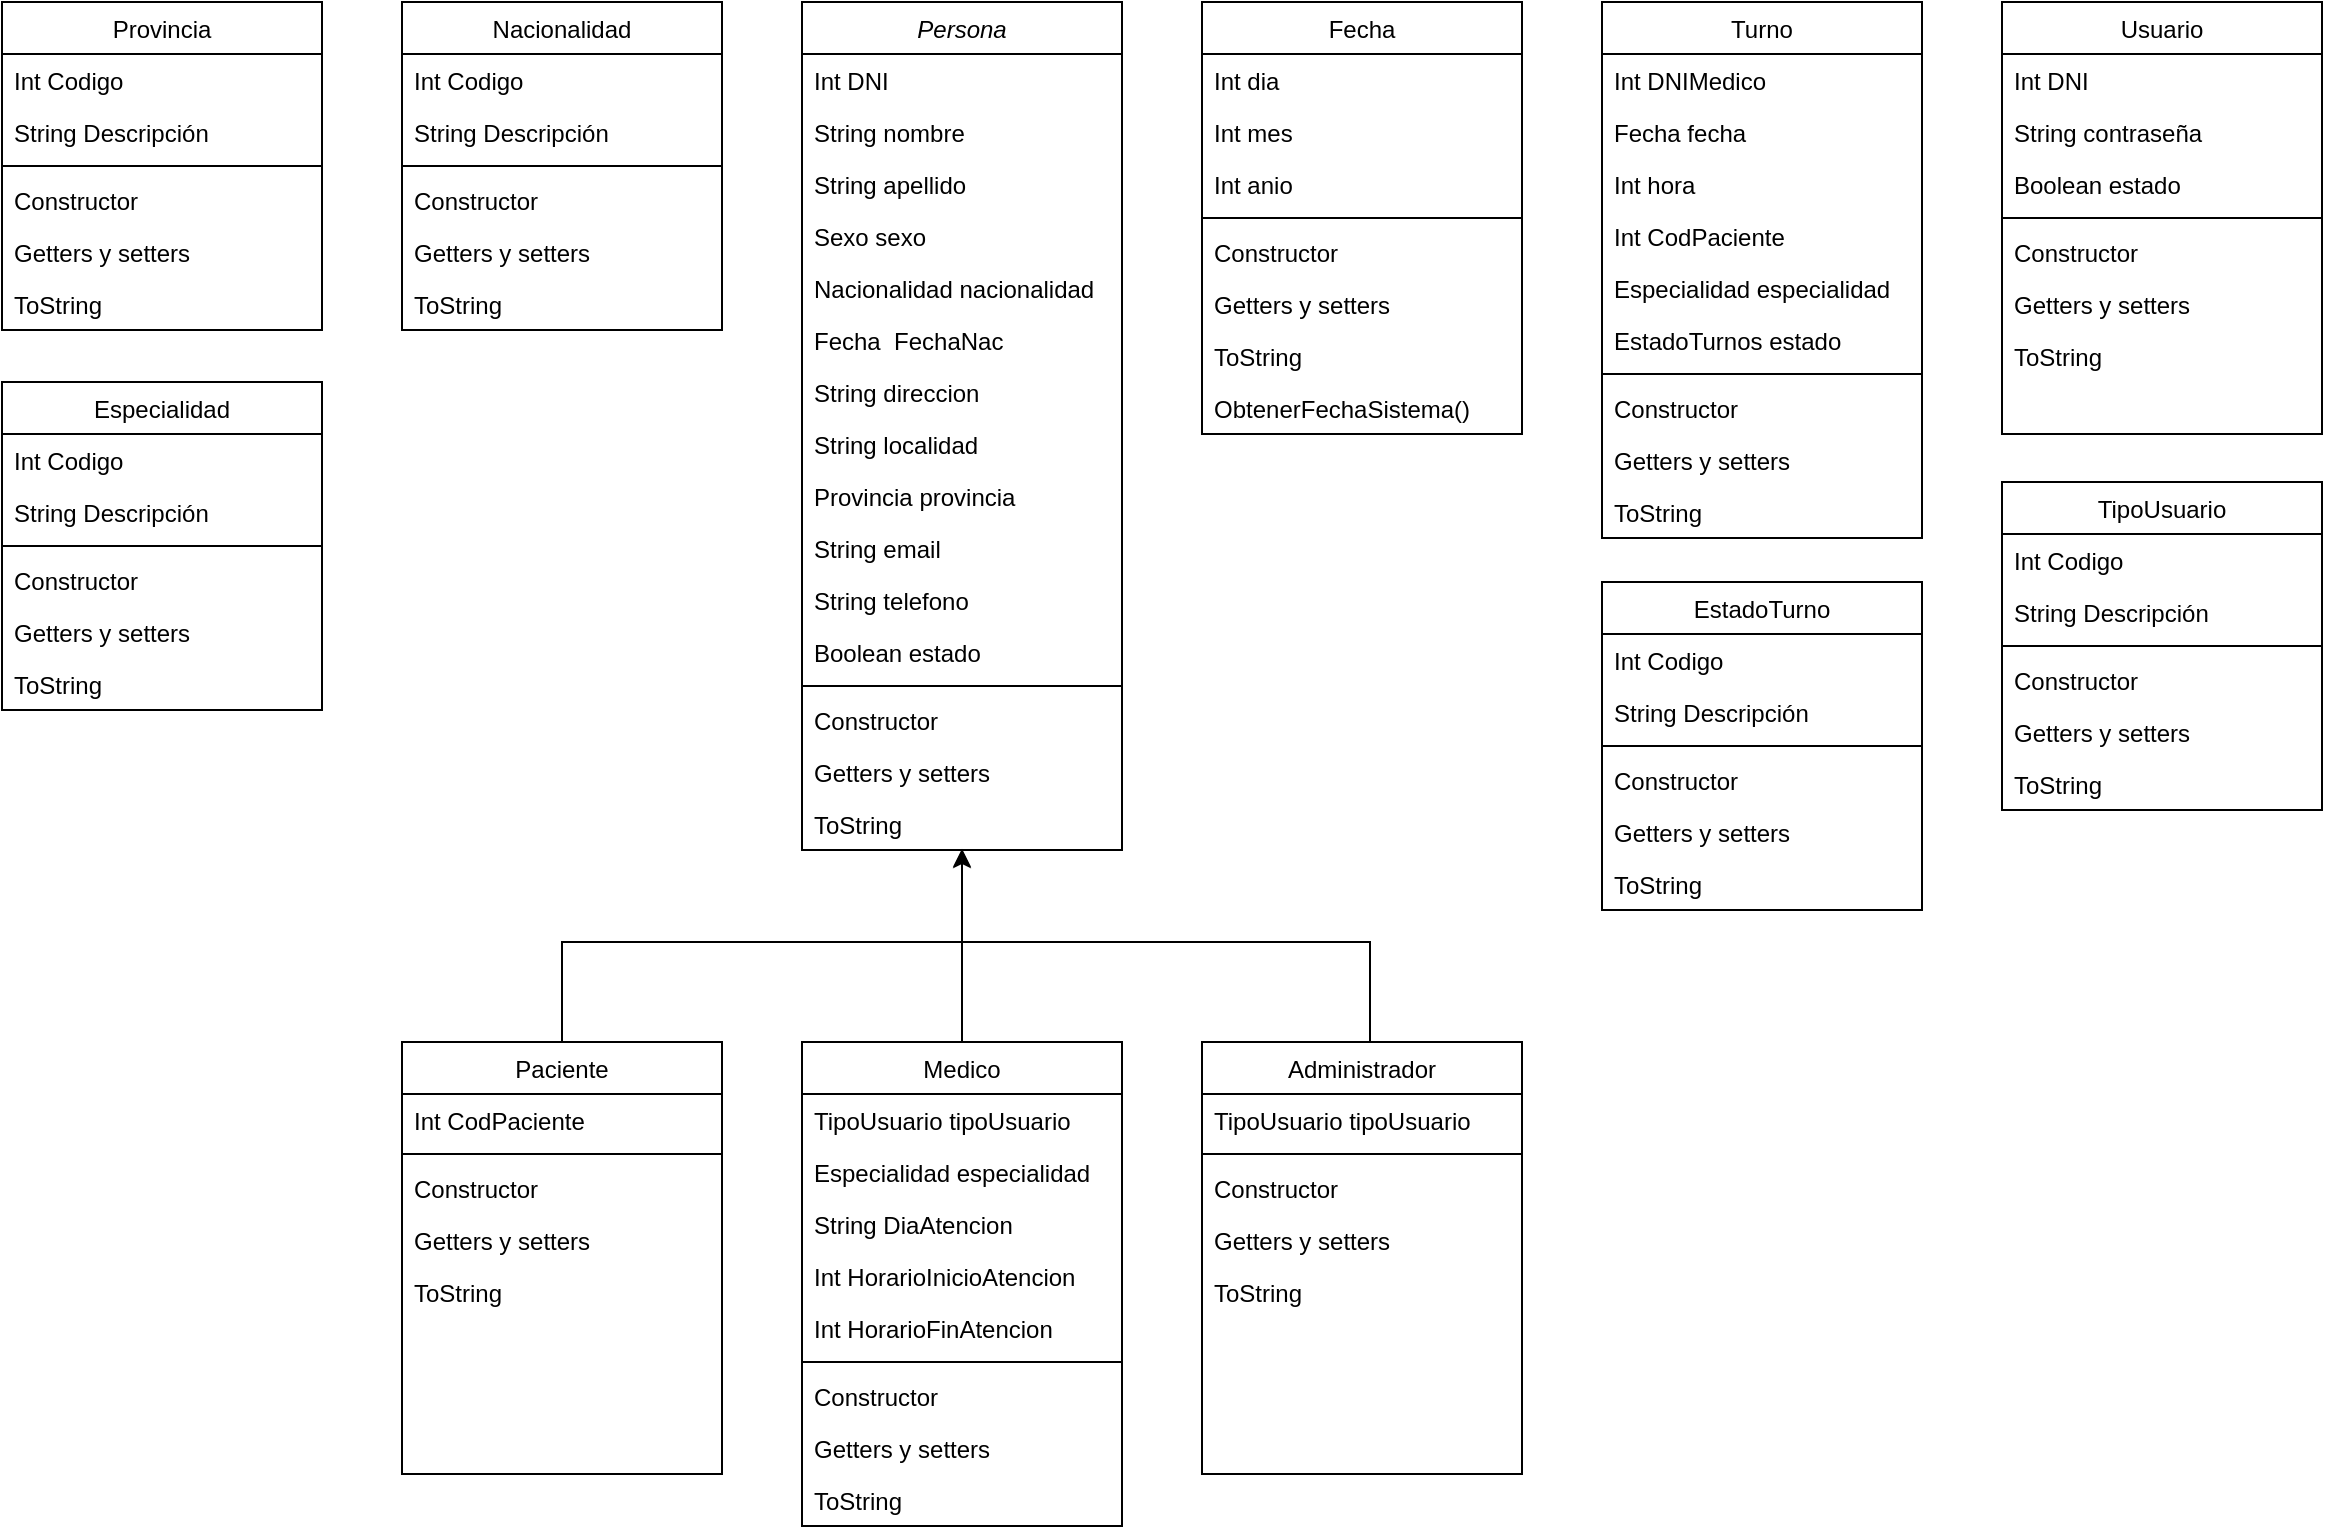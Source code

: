 <mxfile version="21.3.8" type="device">
  <diagram id="C5RBs43oDa-KdzZeNtuy" name="DOMINIO">
    <mxGraphModel dx="2603" dy="707" grid="1" gridSize="10" guides="1" tooltips="1" connect="1" arrows="1" fold="1" page="1" pageScale="1" pageWidth="1169" pageHeight="827" math="0" shadow="0">
      <root>
        <mxCell id="WIyWlLk6GJQsqaUBKTNV-0" />
        <mxCell id="WIyWlLk6GJQsqaUBKTNV-1" parent="WIyWlLk6GJQsqaUBKTNV-0" />
        <mxCell id="zkfFHV4jXpPFQw0GAbJ--0" value="Persona" style="swimlane;fontStyle=2;align=center;verticalAlign=top;childLayout=stackLayout;horizontal=1;startSize=26;horizontalStack=0;resizeParent=1;resizeLast=0;collapsible=1;marginBottom=0;rounded=0;shadow=0;strokeWidth=1;" parent="WIyWlLk6GJQsqaUBKTNV-1" vertex="1">
          <mxGeometry x="-765" y="30" width="160" height="424" as="geometry">
            <mxRectangle x="230" y="140" width="160" height="26" as="alternateBounds" />
          </mxGeometry>
        </mxCell>
        <mxCell id="Y1Ib2WY2E9V1nVtt6eFH-466" value="Int DNI" style="text;align=left;verticalAlign=top;spacingLeft=4;spacingRight=4;overflow=hidden;rotatable=0;points=[[0,0.5],[1,0.5]];portConstraint=eastwest;" parent="zkfFHV4jXpPFQw0GAbJ--0" vertex="1">
          <mxGeometry y="26" width="160" height="26" as="geometry" />
        </mxCell>
        <mxCell id="zkfFHV4jXpPFQw0GAbJ--1" value="String nombre" style="text;align=left;verticalAlign=top;spacingLeft=4;spacingRight=4;overflow=hidden;rotatable=0;points=[[0,0.5],[1,0.5]];portConstraint=eastwest;" parent="zkfFHV4jXpPFQw0GAbJ--0" vertex="1">
          <mxGeometry y="52" width="160" height="26" as="geometry" />
        </mxCell>
        <mxCell id="Y1Ib2WY2E9V1nVtt6eFH-454" value="String apellido" style="text;align=left;verticalAlign=top;spacingLeft=4;spacingRight=4;overflow=hidden;rotatable=0;points=[[0,0.5],[1,0.5]];portConstraint=eastwest;rounded=0;shadow=0;html=0;" parent="zkfFHV4jXpPFQw0GAbJ--0" vertex="1">
          <mxGeometry y="78" width="160" height="26" as="geometry" />
        </mxCell>
        <mxCell id="Y1Ib2WY2E9V1nVtt6eFH-456" value="Sexo sexo" style="text;align=left;verticalAlign=top;spacingLeft=4;spacingRight=4;overflow=hidden;rotatable=0;points=[[0,0.5],[1,0.5]];portConstraint=eastwest;rounded=0;shadow=0;html=0;" parent="zkfFHV4jXpPFQw0GAbJ--0" vertex="1">
          <mxGeometry y="104" width="160" height="26" as="geometry" />
        </mxCell>
        <mxCell id="Y1Ib2WY2E9V1nVtt6eFH-455" value="Nacionalidad nacionalidad" style="text;align=left;verticalAlign=top;spacingLeft=4;spacingRight=4;overflow=hidden;rotatable=0;points=[[0,0.5],[1,0.5]];portConstraint=eastwest;rounded=0;shadow=0;html=0;" parent="zkfFHV4jXpPFQw0GAbJ--0" vertex="1">
          <mxGeometry y="130" width="160" height="26" as="geometry" />
        </mxCell>
        <mxCell id="Y1Ib2WY2E9V1nVtt6eFH-453" value="Fecha  FechaNac" style="text;align=left;verticalAlign=top;spacingLeft=4;spacingRight=4;overflow=hidden;rotatable=0;points=[[0,0.5],[1,0.5]];portConstraint=eastwest;rounded=0;shadow=0;html=0;" parent="zkfFHV4jXpPFQw0GAbJ--0" vertex="1">
          <mxGeometry y="156" width="160" height="26" as="geometry" />
        </mxCell>
        <mxCell id="Y1Ib2WY2E9V1nVtt6eFH-452" value="String direccion" style="text;align=left;verticalAlign=top;spacingLeft=4;spacingRight=4;overflow=hidden;rotatable=0;points=[[0,0.5],[1,0.5]];portConstraint=eastwest;rounded=0;shadow=0;html=0;" parent="zkfFHV4jXpPFQw0GAbJ--0" vertex="1">
          <mxGeometry y="182" width="160" height="26" as="geometry" />
        </mxCell>
        <mxCell id="Y1Ib2WY2E9V1nVtt6eFH-458" value="String localidad" style="text;align=left;verticalAlign=top;spacingLeft=4;spacingRight=4;overflow=hidden;rotatable=0;points=[[0,0.5],[1,0.5]];portConstraint=eastwest;rounded=0;shadow=0;html=0;" parent="zkfFHV4jXpPFQw0GAbJ--0" vertex="1">
          <mxGeometry y="208" width="160" height="26" as="geometry" />
        </mxCell>
        <mxCell id="Y1Ib2WY2E9V1nVtt6eFH-457" value="Provincia provincia" style="text;align=left;verticalAlign=top;spacingLeft=4;spacingRight=4;overflow=hidden;rotatable=0;points=[[0,0.5],[1,0.5]];portConstraint=eastwest;rounded=0;shadow=0;html=0;" parent="zkfFHV4jXpPFQw0GAbJ--0" vertex="1">
          <mxGeometry y="234" width="160" height="26" as="geometry" />
        </mxCell>
        <mxCell id="Y1Ib2WY2E9V1nVtt6eFH-460" value="String email" style="text;align=left;verticalAlign=top;spacingLeft=4;spacingRight=4;overflow=hidden;rotatable=0;points=[[0,0.5],[1,0.5]];portConstraint=eastwest;rounded=0;shadow=0;html=0;" parent="zkfFHV4jXpPFQw0GAbJ--0" vertex="1">
          <mxGeometry y="260" width="160" height="26" as="geometry" />
        </mxCell>
        <mxCell id="Y1Ib2WY2E9V1nVtt6eFH-459" value="String telefono" style="text;align=left;verticalAlign=top;spacingLeft=4;spacingRight=4;overflow=hidden;rotatable=0;points=[[0,0.5],[1,0.5]];portConstraint=eastwest;rounded=0;shadow=0;html=0;" parent="zkfFHV4jXpPFQw0GAbJ--0" vertex="1">
          <mxGeometry y="286" width="160" height="26" as="geometry" />
        </mxCell>
        <mxCell id="zkfFHV4jXpPFQw0GAbJ--2" value="Boolean estado" style="text;align=left;verticalAlign=top;spacingLeft=4;spacingRight=4;overflow=hidden;rotatable=0;points=[[0,0.5],[1,0.5]];portConstraint=eastwest;rounded=0;shadow=0;html=0;" parent="zkfFHV4jXpPFQw0GAbJ--0" vertex="1">
          <mxGeometry y="312" width="160" height="26" as="geometry" />
        </mxCell>
        <mxCell id="zkfFHV4jXpPFQw0GAbJ--4" value="" style="line;html=1;strokeWidth=1;align=left;verticalAlign=middle;spacingTop=-1;spacingLeft=3;spacingRight=3;rotatable=0;labelPosition=right;points=[];portConstraint=eastwest;" parent="zkfFHV4jXpPFQw0GAbJ--0" vertex="1">
          <mxGeometry y="338" width="160" height="8" as="geometry" />
        </mxCell>
        <mxCell id="Y1Ib2WY2E9V1nVtt6eFH-475" value="Constructor" style="text;align=left;verticalAlign=top;spacingLeft=4;spacingRight=4;overflow=hidden;rotatable=0;points=[[0,0.5],[1,0.5]];portConstraint=eastwest;" parent="zkfFHV4jXpPFQw0GAbJ--0" vertex="1">
          <mxGeometry y="346" width="160" height="26" as="geometry" />
        </mxCell>
        <mxCell id="Y1Ib2WY2E9V1nVtt6eFH-473" value="Getters y setters" style="text;align=left;verticalAlign=top;spacingLeft=4;spacingRight=4;overflow=hidden;rotatable=0;points=[[0,0.5],[1,0.5]];portConstraint=eastwest;" parent="zkfFHV4jXpPFQw0GAbJ--0" vertex="1">
          <mxGeometry y="372" width="160" height="26" as="geometry" />
        </mxCell>
        <mxCell id="Y1Ib2WY2E9V1nVtt6eFH-474" value="ToString" style="text;align=left;verticalAlign=top;spacingLeft=4;spacingRight=4;overflow=hidden;rotatable=0;points=[[0,0.5],[1,0.5]];portConstraint=eastwest;" parent="zkfFHV4jXpPFQw0GAbJ--0" vertex="1">
          <mxGeometry y="398" width="160" height="26" as="geometry" />
        </mxCell>
        <mxCell id="zkfFHV4jXpPFQw0GAbJ--6" value="TipoUsuario" style="swimlane;fontStyle=0;align=center;verticalAlign=top;childLayout=stackLayout;horizontal=1;startSize=26;horizontalStack=0;resizeParent=1;resizeLast=0;collapsible=1;marginBottom=0;rounded=0;shadow=0;strokeWidth=1;" parent="WIyWlLk6GJQsqaUBKTNV-1" vertex="1">
          <mxGeometry x="-165" y="270" width="160" height="164" as="geometry">
            <mxRectangle x="130" y="380" width="160" height="26" as="alternateBounds" />
          </mxGeometry>
        </mxCell>
        <mxCell id="zkfFHV4jXpPFQw0GAbJ--7" value="Int Codigo" style="text;align=left;verticalAlign=top;spacingLeft=4;spacingRight=4;overflow=hidden;rotatable=0;points=[[0,0.5],[1,0.5]];portConstraint=eastwest;" parent="zkfFHV4jXpPFQw0GAbJ--6" vertex="1">
          <mxGeometry y="26" width="160" height="26" as="geometry" />
        </mxCell>
        <mxCell id="zkfFHV4jXpPFQw0GAbJ--8" value="String Descripción" style="text;align=left;verticalAlign=top;spacingLeft=4;spacingRight=4;overflow=hidden;rotatable=0;points=[[0,0.5],[1,0.5]];portConstraint=eastwest;rounded=0;shadow=0;html=0;" parent="zkfFHV4jXpPFQw0GAbJ--6" vertex="1">
          <mxGeometry y="52" width="160" height="26" as="geometry" />
        </mxCell>
        <mxCell id="zkfFHV4jXpPFQw0GAbJ--9" value="" style="line;html=1;strokeWidth=1;align=left;verticalAlign=middle;spacingTop=-1;spacingLeft=3;spacingRight=3;rotatable=0;labelPosition=right;points=[];portConstraint=eastwest;" parent="zkfFHV4jXpPFQw0GAbJ--6" vertex="1">
          <mxGeometry y="78" width="160" height="8" as="geometry" />
        </mxCell>
        <mxCell id="Y1Ib2WY2E9V1nVtt6eFH-471" value="Constructor" style="text;align=left;verticalAlign=top;spacingLeft=4;spacingRight=4;overflow=hidden;rotatable=0;points=[[0,0.5],[1,0.5]];portConstraint=eastwest;" parent="zkfFHV4jXpPFQw0GAbJ--6" vertex="1">
          <mxGeometry y="86" width="160" height="26" as="geometry" />
        </mxCell>
        <mxCell id="Y1Ib2WY2E9V1nVtt6eFH-472" value="Getters y setters" style="text;align=left;verticalAlign=top;spacingLeft=4;spacingRight=4;overflow=hidden;rotatable=0;points=[[0,0.5],[1,0.5]];portConstraint=eastwest;" parent="zkfFHV4jXpPFQw0GAbJ--6" vertex="1">
          <mxGeometry y="112" width="160" height="26" as="geometry" />
        </mxCell>
        <mxCell id="zkfFHV4jXpPFQw0GAbJ--11" value="ToString" style="text;align=left;verticalAlign=top;spacingLeft=4;spacingRight=4;overflow=hidden;rotatable=0;points=[[0,0.5],[1,0.5]];portConstraint=eastwest;" parent="zkfFHV4jXpPFQw0GAbJ--6" vertex="1">
          <mxGeometry y="138" width="160" height="26" as="geometry" />
        </mxCell>
        <mxCell id="zkfFHV4jXpPFQw0GAbJ--17" value="Usuario" style="swimlane;fontStyle=0;align=center;verticalAlign=top;childLayout=stackLayout;horizontal=1;startSize=26;horizontalStack=0;resizeParent=1;resizeLast=0;collapsible=1;marginBottom=0;rounded=0;shadow=0;strokeWidth=1;" parent="WIyWlLk6GJQsqaUBKTNV-1" vertex="1">
          <mxGeometry x="-165" y="30" width="160" height="216" as="geometry">
            <mxRectangle x="550" y="140" width="160" height="26" as="alternateBounds" />
          </mxGeometry>
        </mxCell>
        <mxCell id="zkfFHV4jXpPFQw0GAbJ--18" value="Int DNI" style="text;align=left;verticalAlign=top;spacingLeft=4;spacingRight=4;overflow=hidden;rotatable=0;points=[[0,0.5],[1,0.5]];portConstraint=eastwest;" parent="zkfFHV4jXpPFQw0GAbJ--17" vertex="1">
          <mxGeometry y="26" width="160" height="26" as="geometry" />
        </mxCell>
        <mxCell id="zkfFHV4jXpPFQw0GAbJ--19" value="String contraseña" style="text;align=left;verticalAlign=top;spacingLeft=4;spacingRight=4;overflow=hidden;rotatable=0;points=[[0,0.5],[1,0.5]];portConstraint=eastwest;rounded=0;shadow=0;html=0;" parent="zkfFHV4jXpPFQw0GAbJ--17" vertex="1">
          <mxGeometry y="52" width="160" height="26" as="geometry" />
        </mxCell>
        <mxCell id="zkfFHV4jXpPFQw0GAbJ--20" value="Boolean estado" style="text;align=left;verticalAlign=top;spacingLeft=4;spacingRight=4;overflow=hidden;rotatable=0;points=[[0,0.5],[1,0.5]];portConstraint=eastwest;rounded=0;shadow=0;html=0;" parent="zkfFHV4jXpPFQw0GAbJ--17" vertex="1">
          <mxGeometry y="78" width="160" height="26" as="geometry" />
        </mxCell>
        <mxCell id="zkfFHV4jXpPFQw0GAbJ--23" value="" style="line;html=1;strokeWidth=1;align=left;verticalAlign=middle;spacingTop=-1;spacingLeft=3;spacingRight=3;rotatable=0;labelPosition=right;points=[];portConstraint=eastwest;" parent="zkfFHV4jXpPFQw0GAbJ--17" vertex="1">
          <mxGeometry y="104" width="160" height="8" as="geometry" />
        </mxCell>
        <mxCell id="zkfFHV4jXpPFQw0GAbJ--24" value="Constructor" style="text;align=left;verticalAlign=top;spacingLeft=4;spacingRight=4;overflow=hidden;rotatable=0;points=[[0,0.5],[1,0.5]];portConstraint=eastwest;" parent="zkfFHV4jXpPFQw0GAbJ--17" vertex="1">
          <mxGeometry y="112" width="160" height="26" as="geometry" />
        </mxCell>
        <mxCell id="Y1Ib2WY2E9V1nVtt6eFH-476" value="Getters y setters" style="text;align=left;verticalAlign=top;spacingLeft=4;spacingRight=4;overflow=hidden;rotatable=0;points=[[0,0.5],[1,0.5]];portConstraint=eastwest;" parent="zkfFHV4jXpPFQw0GAbJ--17" vertex="1">
          <mxGeometry y="138" width="160" height="26" as="geometry" />
        </mxCell>
        <mxCell id="zkfFHV4jXpPFQw0GAbJ--25" value="ToString" style="text;align=left;verticalAlign=top;spacingLeft=4;spacingRight=4;overflow=hidden;rotatable=0;points=[[0,0.5],[1,0.5]];portConstraint=eastwest;" parent="zkfFHV4jXpPFQw0GAbJ--17" vertex="1">
          <mxGeometry y="164" width="160" height="26" as="geometry" />
        </mxCell>
        <mxCell id="Y1Ib2WY2E9V1nVtt6eFH-477" value="Especialidad" style="swimlane;fontStyle=0;align=center;verticalAlign=top;childLayout=stackLayout;horizontal=1;startSize=26;horizontalStack=0;resizeParent=1;resizeLast=0;collapsible=1;marginBottom=0;rounded=0;shadow=0;strokeWidth=1;" parent="WIyWlLk6GJQsqaUBKTNV-1" vertex="1">
          <mxGeometry x="-1165" y="220" width="160" height="164" as="geometry">
            <mxRectangle x="130" y="380" width="160" height="26" as="alternateBounds" />
          </mxGeometry>
        </mxCell>
        <mxCell id="Y1Ib2WY2E9V1nVtt6eFH-478" value="Int Codigo" style="text;align=left;verticalAlign=top;spacingLeft=4;spacingRight=4;overflow=hidden;rotatable=0;points=[[0,0.5],[1,0.5]];portConstraint=eastwest;" parent="Y1Ib2WY2E9V1nVtt6eFH-477" vertex="1">
          <mxGeometry y="26" width="160" height="26" as="geometry" />
        </mxCell>
        <mxCell id="Y1Ib2WY2E9V1nVtt6eFH-479" value="String Descripción" style="text;align=left;verticalAlign=top;spacingLeft=4;spacingRight=4;overflow=hidden;rotatable=0;points=[[0,0.5],[1,0.5]];portConstraint=eastwest;rounded=0;shadow=0;html=0;" parent="Y1Ib2WY2E9V1nVtt6eFH-477" vertex="1">
          <mxGeometry y="52" width="160" height="26" as="geometry" />
        </mxCell>
        <mxCell id="Y1Ib2WY2E9V1nVtt6eFH-480" value="" style="line;html=1;strokeWidth=1;align=left;verticalAlign=middle;spacingTop=-1;spacingLeft=3;spacingRight=3;rotatable=0;labelPosition=right;points=[];portConstraint=eastwest;" parent="Y1Ib2WY2E9V1nVtt6eFH-477" vertex="1">
          <mxGeometry y="78" width="160" height="8" as="geometry" />
        </mxCell>
        <mxCell id="Y1Ib2WY2E9V1nVtt6eFH-481" value="Constructor" style="text;align=left;verticalAlign=top;spacingLeft=4;spacingRight=4;overflow=hidden;rotatable=0;points=[[0,0.5],[1,0.5]];portConstraint=eastwest;" parent="Y1Ib2WY2E9V1nVtt6eFH-477" vertex="1">
          <mxGeometry y="86" width="160" height="26" as="geometry" />
        </mxCell>
        <mxCell id="Y1Ib2WY2E9V1nVtt6eFH-482" value="Getters y setters" style="text;align=left;verticalAlign=top;spacingLeft=4;spacingRight=4;overflow=hidden;rotatable=0;points=[[0,0.5],[1,0.5]];portConstraint=eastwest;" parent="Y1Ib2WY2E9V1nVtt6eFH-477" vertex="1">
          <mxGeometry y="112" width="160" height="26" as="geometry" />
        </mxCell>
        <mxCell id="Y1Ib2WY2E9V1nVtt6eFH-483" value="ToString" style="text;align=left;verticalAlign=top;spacingLeft=4;spacingRight=4;overflow=hidden;rotatable=0;points=[[0,0.5],[1,0.5]];portConstraint=eastwest;" parent="Y1Ib2WY2E9V1nVtt6eFH-477" vertex="1">
          <mxGeometry y="138" width="160" height="26" as="geometry" />
        </mxCell>
        <mxCell id="Y1Ib2WY2E9V1nVtt6eFH-484" value="Nacionalidad" style="swimlane;fontStyle=0;align=center;verticalAlign=top;childLayout=stackLayout;horizontal=1;startSize=26;horizontalStack=0;resizeParent=1;resizeLast=0;collapsible=1;marginBottom=0;rounded=0;shadow=0;strokeWidth=1;" parent="WIyWlLk6GJQsqaUBKTNV-1" vertex="1">
          <mxGeometry x="-965" y="30" width="160" height="164" as="geometry">
            <mxRectangle x="130" y="380" width="160" height="26" as="alternateBounds" />
          </mxGeometry>
        </mxCell>
        <mxCell id="Y1Ib2WY2E9V1nVtt6eFH-485" value="Int Codigo" style="text;align=left;verticalAlign=top;spacingLeft=4;spacingRight=4;overflow=hidden;rotatable=0;points=[[0,0.5],[1,0.5]];portConstraint=eastwest;" parent="Y1Ib2WY2E9V1nVtt6eFH-484" vertex="1">
          <mxGeometry y="26" width="160" height="26" as="geometry" />
        </mxCell>
        <mxCell id="Y1Ib2WY2E9V1nVtt6eFH-486" value="String Descripción" style="text;align=left;verticalAlign=top;spacingLeft=4;spacingRight=4;overflow=hidden;rotatable=0;points=[[0,0.5],[1,0.5]];portConstraint=eastwest;rounded=0;shadow=0;html=0;" parent="Y1Ib2WY2E9V1nVtt6eFH-484" vertex="1">
          <mxGeometry y="52" width="160" height="26" as="geometry" />
        </mxCell>
        <mxCell id="Y1Ib2WY2E9V1nVtt6eFH-487" value="" style="line;html=1;strokeWidth=1;align=left;verticalAlign=middle;spacingTop=-1;spacingLeft=3;spacingRight=3;rotatable=0;labelPosition=right;points=[];portConstraint=eastwest;" parent="Y1Ib2WY2E9V1nVtt6eFH-484" vertex="1">
          <mxGeometry y="78" width="160" height="8" as="geometry" />
        </mxCell>
        <mxCell id="Y1Ib2WY2E9V1nVtt6eFH-488" value="Constructor" style="text;align=left;verticalAlign=top;spacingLeft=4;spacingRight=4;overflow=hidden;rotatable=0;points=[[0,0.5],[1,0.5]];portConstraint=eastwest;" parent="Y1Ib2WY2E9V1nVtt6eFH-484" vertex="1">
          <mxGeometry y="86" width="160" height="26" as="geometry" />
        </mxCell>
        <mxCell id="Y1Ib2WY2E9V1nVtt6eFH-489" value="Getters y setters" style="text;align=left;verticalAlign=top;spacingLeft=4;spacingRight=4;overflow=hidden;rotatable=0;points=[[0,0.5],[1,0.5]];portConstraint=eastwest;" parent="Y1Ib2WY2E9V1nVtt6eFH-484" vertex="1">
          <mxGeometry y="112" width="160" height="26" as="geometry" />
        </mxCell>
        <mxCell id="Y1Ib2WY2E9V1nVtt6eFH-490" value="ToString" style="text;align=left;verticalAlign=top;spacingLeft=4;spacingRight=4;overflow=hidden;rotatable=0;points=[[0,0.5],[1,0.5]];portConstraint=eastwest;" parent="Y1Ib2WY2E9V1nVtt6eFH-484" vertex="1">
          <mxGeometry y="138" width="160" height="26" as="geometry" />
        </mxCell>
        <mxCell id="Y1Ib2WY2E9V1nVtt6eFH-493" value="Provincia" style="swimlane;fontStyle=0;align=center;verticalAlign=top;childLayout=stackLayout;horizontal=1;startSize=26;horizontalStack=0;resizeParent=1;resizeLast=0;collapsible=1;marginBottom=0;rounded=0;shadow=0;strokeWidth=1;" parent="WIyWlLk6GJQsqaUBKTNV-1" vertex="1">
          <mxGeometry x="-1165" y="30" width="160" height="164" as="geometry">
            <mxRectangle x="130" y="380" width="160" height="26" as="alternateBounds" />
          </mxGeometry>
        </mxCell>
        <mxCell id="Y1Ib2WY2E9V1nVtt6eFH-494" value="Int Codigo" style="text;align=left;verticalAlign=top;spacingLeft=4;spacingRight=4;overflow=hidden;rotatable=0;points=[[0,0.5],[1,0.5]];portConstraint=eastwest;" parent="Y1Ib2WY2E9V1nVtt6eFH-493" vertex="1">
          <mxGeometry y="26" width="160" height="26" as="geometry" />
        </mxCell>
        <mxCell id="Y1Ib2WY2E9V1nVtt6eFH-495" value="String Descripción" style="text;align=left;verticalAlign=top;spacingLeft=4;spacingRight=4;overflow=hidden;rotatable=0;points=[[0,0.5],[1,0.5]];portConstraint=eastwest;rounded=0;shadow=0;html=0;" parent="Y1Ib2WY2E9V1nVtt6eFH-493" vertex="1">
          <mxGeometry y="52" width="160" height="26" as="geometry" />
        </mxCell>
        <mxCell id="Y1Ib2WY2E9V1nVtt6eFH-496" value="" style="line;html=1;strokeWidth=1;align=left;verticalAlign=middle;spacingTop=-1;spacingLeft=3;spacingRight=3;rotatable=0;labelPosition=right;points=[];portConstraint=eastwest;" parent="Y1Ib2WY2E9V1nVtt6eFH-493" vertex="1">
          <mxGeometry y="78" width="160" height="8" as="geometry" />
        </mxCell>
        <mxCell id="Y1Ib2WY2E9V1nVtt6eFH-497" value="Constructor" style="text;align=left;verticalAlign=top;spacingLeft=4;spacingRight=4;overflow=hidden;rotatable=0;points=[[0,0.5],[1,0.5]];portConstraint=eastwest;" parent="Y1Ib2WY2E9V1nVtt6eFH-493" vertex="1">
          <mxGeometry y="86" width="160" height="26" as="geometry" />
        </mxCell>
        <mxCell id="Y1Ib2WY2E9V1nVtt6eFH-498" value="Getters y setters" style="text;align=left;verticalAlign=top;spacingLeft=4;spacingRight=4;overflow=hidden;rotatable=0;points=[[0,0.5],[1,0.5]];portConstraint=eastwest;" parent="Y1Ib2WY2E9V1nVtt6eFH-493" vertex="1">
          <mxGeometry y="112" width="160" height="26" as="geometry" />
        </mxCell>
        <mxCell id="Y1Ib2WY2E9V1nVtt6eFH-499" value="ToString" style="text;align=left;verticalAlign=top;spacingLeft=4;spacingRight=4;overflow=hidden;rotatable=0;points=[[0,0.5],[1,0.5]];portConstraint=eastwest;" parent="Y1Ib2WY2E9V1nVtt6eFH-493" vertex="1">
          <mxGeometry y="138" width="160" height="26" as="geometry" />
        </mxCell>
        <mxCell id="Y1Ib2WY2E9V1nVtt6eFH-500" value="Turno" style="swimlane;fontStyle=0;align=center;verticalAlign=top;childLayout=stackLayout;horizontal=1;startSize=26;horizontalStack=0;resizeParent=1;resizeLast=0;collapsible=1;marginBottom=0;rounded=0;shadow=0;strokeWidth=1;" parent="WIyWlLk6GJQsqaUBKTNV-1" vertex="1">
          <mxGeometry x="-365" y="30" width="160" height="268" as="geometry">
            <mxRectangle x="130" y="380" width="160" height="26" as="alternateBounds" />
          </mxGeometry>
        </mxCell>
        <mxCell id="Y1Ib2WY2E9V1nVtt6eFH-501" value="Int DNIMedico" style="text;align=left;verticalAlign=top;spacingLeft=4;spacingRight=4;overflow=hidden;rotatable=0;points=[[0,0.5],[1,0.5]];portConstraint=eastwest;" parent="Y1Ib2WY2E9V1nVtt6eFH-500" vertex="1">
          <mxGeometry y="26" width="160" height="26" as="geometry" />
        </mxCell>
        <mxCell id="Y1Ib2WY2E9V1nVtt6eFH-502" value="Fecha fecha" style="text;align=left;verticalAlign=top;spacingLeft=4;spacingRight=4;overflow=hidden;rotatable=0;points=[[0,0.5],[1,0.5]];portConstraint=eastwest;rounded=0;shadow=0;html=0;" parent="Y1Ib2WY2E9V1nVtt6eFH-500" vertex="1">
          <mxGeometry y="52" width="160" height="26" as="geometry" />
        </mxCell>
        <mxCell id="gN3vGjX96A9dk9sfzty4-5" value="Int hora" style="text;align=left;verticalAlign=top;spacingLeft=4;spacingRight=4;overflow=hidden;rotatable=0;points=[[0,0.5],[1,0.5]];portConstraint=eastwest;rounded=0;shadow=0;html=0;" vertex="1" parent="Y1Ib2WY2E9V1nVtt6eFH-500">
          <mxGeometry y="78" width="160" height="26" as="geometry" />
        </mxCell>
        <mxCell id="Y1Ib2WY2E9V1nVtt6eFH-560" value="Int CodPaciente" style="text;align=left;verticalAlign=top;spacingLeft=4;spacingRight=4;overflow=hidden;rotatable=0;points=[[0,0.5],[1,0.5]];portConstraint=eastwest;rounded=0;shadow=0;html=0;" parent="Y1Ib2WY2E9V1nVtt6eFH-500" vertex="1">
          <mxGeometry y="104" width="160" height="26" as="geometry" />
        </mxCell>
        <mxCell id="gN3vGjX96A9dk9sfzty4-7" value="Especialidad especialidad" style="text;align=left;verticalAlign=top;spacingLeft=4;spacingRight=4;overflow=hidden;rotatable=0;points=[[0,0.5],[1,0.5]];portConstraint=eastwest;rounded=0;shadow=0;html=0;" vertex="1" parent="Y1Ib2WY2E9V1nVtt6eFH-500">
          <mxGeometry y="130" width="160" height="26" as="geometry" />
        </mxCell>
        <mxCell id="Y1Ib2WY2E9V1nVtt6eFH-511" value="EstadoTurnos estado" style="text;align=left;verticalAlign=top;spacingLeft=4;spacingRight=4;overflow=hidden;rotatable=0;points=[[0,0.5],[1,0.5]];portConstraint=eastwest;rounded=0;shadow=0;html=0;" parent="Y1Ib2WY2E9V1nVtt6eFH-500" vertex="1">
          <mxGeometry y="156" width="160" height="26" as="geometry" />
        </mxCell>
        <mxCell id="Y1Ib2WY2E9V1nVtt6eFH-503" value="" style="line;html=1;strokeWidth=1;align=left;verticalAlign=middle;spacingTop=-1;spacingLeft=3;spacingRight=3;rotatable=0;labelPosition=right;points=[];portConstraint=eastwest;" parent="Y1Ib2WY2E9V1nVtt6eFH-500" vertex="1">
          <mxGeometry y="182" width="160" height="8" as="geometry" />
        </mxCell>
        <mxCell id="Y1Ib2WY2E9V1nVtt6eFH-504" value="Constructor" style="text;align=left;verticalAlign=top;spacingLeft=4;spacingRight=4;overflow=hidden;rotatable=0;points=[[0,0.5],[1,0.5]];portConstraint=eastwest;" parent="Y1Ib2WY2E9V1nVtt6eFH-500" vertex="1">
          <mxGeometry y="190" width="160" height="26" as="geometry" />
        </mxCell>
        <mxCell id="Y1Ib2WY2E9V1nVtt6eFH-505" value="Getters y setters" style="text;align=left;verticalAlign=top;spacingLeft=4;spacingRight=4;overflow=hidden;rotatable=0;points=[[0,0.5],[1,0.5]];portConstraint=eastwest;" parent="Y1Ib2WY2E9V1nVtt6eFH-500" vertex="1">
          <mxGeometry y="216" width="160" height="26" as="geometry" />
        </mxCell>
        <mxCell id="Y1Ib2WY2E9V1nVtt6eFH-506" value="ToString" style="text;align=left;verticalAlign=top;spacingLeft=4;spacingRight=4;overflow=hidden;rotatable=0;points=[[0,0.5],[1,0.5]];portConstraint=eastwest;" parent="Y1Ib2WY2E9V1nVtt6eFH-500" vertex="1">
          <mxGeometry y="242" width="160" height="26" as="geometry" />
        </mxCell>
        <mxCell id="Y1Ib2WY2E9V1nVtt6eFH-512" value="EstadoTurno" style="swimlane;fontStyle=0;align=center;verticalAlign=top;childLayout=stackLayout;horizontal=1;startSize=26;horizontalStack=0;resizeParent=1;resizeLast=0;collapsible=1;marginBottom=0;rounded=0;shadow=0;strokeWidth=1;" parent="WIyWlLk6GJQsqaUBKTNV-1" vertex="1">
          <mxGeometry x="-365" y="320" width="160" height="164" as="geometry">
            <mxRectangle x="130" y="380" width="160" height="26" as="alternateBounds" />
          </mxGeometry>
        </mxCell>
        <mxCell id="Y1Ib2WY2E9V1nVtt6eFH-513" value="Int Codigo" style="text;align=left;verticalAlign=top;spacingLeft=4;spacingRight=4;overflow=hidden;rotatable=0;points=[[0,0.5],[1,0.5]];portConstraint=eastwest;" parent="Y1Ib2WY2E9V1nVtt6eFH-512" vertex="1">
          <mxGeometry y="26" width="160" height="26" as="geometry" />
        </mxCell>
        <mxCell id="Y1Ib2WY2E9V1nVtt6eFH-514" value="String Descripción" style="text;align=left;verticalAlign=top;spacingLeft=4;spacingRight=4;overflow=hidden;rotatable=0;points=[[0,0.5],[1,0.5]];portConstraint=eastwest;rounded=0;shadow=0;html=0;" parent="Y1Ib2WY2E9V1nVtt6eFH-512" vertex="1">
          <mxGeometry y="52" width="160" height="26" as="geometry" />
        </mxCell>
        <mxCell id="Y1Ib2WY2E9V1nVtt6eFH-515" value="" style="line;html=1;strokeWidth=1;align=left;verticalAlign=middle;spacingTop=-1;spacingLeft=3;spacingRight=3;rotatable=0;labelPosition=right;points=[];portConstraint=eastwest;" parent="Y1Ib2WY2E9V1nVtt6eFH-512" vertex="1">
          <mxGeometry y="78" width="160" height="8" as="geometry" />
        </mxCell>
        <mxCell id="Y1Ib2WY2E9V1nVtt6eFH-516" value="Constructor" style="text;align=left;verticalAlign=top;spacingLeft=4;spacingRight=4;overflow=hidden;rotatable=0;points=[[0,0.5],[1,0.5]];portConstraint=eastwest;" parent="Y1Ib2WY2E9V1nVtt6eFH-512" vertex="1">
          <mxGeometry y="86" width="160" height="26" as="geometry" />
        </mxCell>
        <mxCell id="Y1Ib2WY2E9V1nVtt6eFH-517" value="Getters y setters" style="text;align=left;verticalAlign=top;spacingLeft=4;spacingRight=4;overflow=hidden;rotatable=0;points=[[0,0.5],[1,0.5]];portConstraint=eastwest;" parent="Y1Ib2WY2E9V1nVtt6eFH-512" vertex="1">
          <mxGeometry y="112" width="160" height="26" as="geometry" />
        </mxCell>
        <mxCell id="Y1Ib2WY2E9V1nVtt6eFH-518" value="ToString" style="text;align=left;verticalAlign=top;spacingLeft=4;spacingRight=4;overflow=hidden;rotatable=0;points=[[0,0.5],[1,0.5]];portConstraint=eastwest;" parent="Y1Ib2WY2E9V1nVtt6eFH-512" vertex="1">
          <mxGeometry y="138" width="160" height="26" as="geometry" />
        </mxCell>
        <mxCell id="Y1Ib2WY2E9V1nVtt6eFH-523" value="Fecha" style="swimlane;fontStyle=0;align=center;verticalAlign=top;childLayout=stackLayout;horizontal=1;startSize=26;horizontalStack=0;resizeParent=1;resizeLast=0;collapsible=1;marginBottom=0;rounded=0;shadow=0;strokeWidth=1;" parent="WIyWlLk6GJQsqaUBKTNV-1" vertex="1">
          <mxGeometry x="-565" y="30" width="160" height="216" as="geometry">
            <mxRectangle x="130" y="380" width="160" height="26" as="alternateBounds" />
          </mxGeometry>
        </mxCell>
        <mxCell id="Y1Ib2WY2E9V1nVtt6eFH-524" value="Int dia" style="text;align=left;verticalAlign=top;spacingLeft=4;spacingRight=4;overflow=hidden;rotatable=0;points=[[0,0.5],[1,0.5]];portConstraint=eastwest;" parent="Y1Ib2WY2E9V1nVtt6eFH-523" vertex="1">
          <mxGeometry y="26" width="160" height="26" as="geometry" />
        </mxCell>
        <mxCell id="Y1Ib2WY2E9V1nVtt6eFH-530" value="Int mes" style="text;align=left;verticalAlign=top;spacingLeft=4;spacingRight=4;overflow=hidden;rotatable=0;points=[[0,0.5],[1,0.5]];portConstraint=eastwest;" parent="Y1Ib2WY2E9V1nVtt6eFH-523" vertex="1">
          <mxGeometry y="52" width="160" height="26" as="geometry" />
        </mxCell>
        <mxCell id="Y1Ib2WY2E9V1nVtt6eFH-525" value="Int anio" style="text;align=left;verticalAlign=top;spacingLeft=4;spacingRight=4;overflow=hidden;rotatable=0;points=[[0,0.5],[1,0.5]];portConstraint=eastwest;rounded=0;shadow=0;html=0;" parent="Y1Ib2WY2E9V1nVtt6eFH-523" vertex="1">
          <mxGeometry y="78" width="160" height="26" as="geometry" />
        </mxCell>
        <mxCell id="Y1Ib2WY2E9V1nVtt6eFH-526" value="" style="line;html=1;strokeWidth=1;align=left;verticalAlign=middle;spacingTop=-1;spacingLeft=3;spacingRight=3;rotatable=0;labelPosition=right;points=[];portConstraint=eastwest;" parent="Y1Ib2WY2E9V1nVtt6eFH-523" vertex="1">
          <mxGeometry y="104" width="160" height="8" as="geometry" />
        </mxCell>
        <mxCell id="Y1Ib2WY2E9V1nVtt6eFH-527" value="Constructor" style="text;align=left;verticalAlign=top;spacingLeft=4;spacingRight=4;overflow=hidden;rotatable=0;points=[[0,0.5],[1,0.5]];portConstraint=eastwest;" parent="Y1Ib2WY2E9V1nVtt6eFH-523" vertex="1">
          <mxGeometry y="112" width="160" height="26" as="geometry" />
        </mxCell>
        <mxCell id="Y1Ib2WY2E9V1nVtt6eFH-528" value="Getters y setters" style="text;align=left;verticalAlign=top;spacingLeft=4;spacingRight=4;overflow=hidden;rotatable=0;points=[[0,0.5],[1,0.5]];portConstraint=eastwest;" parent="Y1Ib2WY2E9V1nVtt6eFH-523" vertex="1">
          <mxGeometry y="138" width="160" height="26" as="geometry" />
        </mxCell>
        <mxCell id="Y1Ib2WY2E9V1nVtt6eFH-529" value="ToString" style="text;align=left;verticalAlign=top;spacingLeft=4;spacingRight=4;overflow=hidden;rotatable=0;points=[[0,0.5],[1,0.5]];portConstraint=eastwest;" parent="Y1Ib2WY2E9V1nVtt6eFH-523" vertex="1">
          <mxGeometry y="164" width="160" height="26" as="geometry" />
        </mxCell>
        <mxCell id="Y1Ib2WY2E9V1nVtt6eFH-531" value="ObtenerFechaSistema()" style="text;align=left;verticalAlign=top;spacingLeft=4;spacingRight=4;overflow=hidden;rotatable=0;points=[[0,0.5],[1,0.5]];portConstraint=eastwest;" parent="Y1Ib2WY2E9V1nVtt6eFH-523" vertex="1">
          <mxGeometry y="190" width="160" height="26" as="geometry" />
        </mxCell>
        <mxCell id="Y1Ib2WY2E9V1nVtt6eFH-532" value="Medico" style="swimlane;fontStyle=0;align=center;verticalAlign=top;childLayout=stackLayout;horizontal=1;startSize=26;horizontalStack=0;resizeParent=1;resizeLast=0;collapsible=1;marginBottom=0;rounded=0;shadow=0;strokeWidth=1;" parent="WIyWlLk6GJQsqaUBKTNV-1" vertex="1">
          <mxGeometry x="-765" y="550" width="160" height="242" as="geometry">
            <mxRectangle x="550" y="140" width="160" height="26" as="alternateBounds" />
          </mxGeometry>
        </mxCell>
        <mxCell id="Y1Ib2WY2E9V1nVtt6eFH-535" value="TipoUsuario tipoUsuario" style="text;align=left;verticalAlign=top;spacingLeft=4;spacingRight=4;overflow=hidden;rotatable=0;points=[[0,0.5],[1,0.5]];portConstraint=eastwest;rounded=0;shadow=0;html=0;" parent="Y1Ib2WY2E9V1nVtt6eFH-532" vertex="1">
          <mxGeometry y="26" width="160" height="26" as="geometry" />
        </mxCell>
        <mxCell id="gN3vGjX96A9dk9sfzty4-1" value="Especialidad especialidad" style="text;align=left;verticalAlign=top;spacingLeft=4;spacingRight=4;overflow=hidden;rotatable=0;points=[[0,0.5],[1,0.5]];portConstraint=eastwest;rounded=0;shadow=0;html=0;" vertex="1" parent="Y1Ib2WY2E9V1nVtt6eFH-532">
          <mxGeometry y="52" width="160" height="26" as="geometry" />
        </mxCell>
        <mxCell id="gN3vGjX96A9dk9sfzty4-2" value="String DiaAtencion" style="text;align=left;verticalAlign=top;spacingLeft=4;spacingRight=4;overflow=hidden;rotatable=0;points=[[0,0.5],[1,0.5]];portConstraint=eastwest;rounded=0;shadow=0;html=0;" vertex="1" parent="Y1Ib2WY2E9V1nVtt6eFH-532">
          <mxGeometry y="78" width="160" height="26" as="geometry" />
        </mxCell>
        <mxCell id="Y1Ib2WY2E9V1nVtt6eFH-533" value="Int HorarioInicioAtencion" style="text;align=left;verticalAlign=top;spacingLeft=4;spacingRight=4;overflow=hidden;rotatable=0;points=[[0,0.5],[1,0.5]];portConstraint=eastwest;" parent="Y1Ib2WY2E9V1nVtt6eFH-532" vertex="1">
          <mxGeometry y="104" width="160" height="26" as="geometry" />
        </mxCell>
        <mxCell id="gN3vGjX96A9dk9sfzty4-3" value="Int HorarioFinAtencion" style="text;align=left;verticalAlign=top;spacingLeft=4;spacingRight=4;overflow=hidden;rotatable=0;points=[[0,0.5],[1,0.5]];portConstraint=eastwest;" vertex="1" parent="Y1Ib2WY2E9V1nVtt6eFH-532">
          <mxGeometry y="130" width="160" height="26" as="geometry" />
        </mxCell>
        <mxCell id="Y1Ib2WY2E9V1nVtt6eFH-536" value="" style="line;html=1;strokeWidth=1;align=left;verticalAlign=middle;spacingTop=-1;spacingLeft=3;spacingRight=3;rotatable=0;labelPosition=right;points=[];portConstraint=eastwest;" parent="Y1Ib2WY2E9V1nVtt6eFH-532" vertex="1">
          <mxGeometry y="156" width="160" height="8" as="geometry" />
        </mxCell>
        <mxCell id="Y1Ib2WY2E9V1nVtt6eFH-537" value="Constructor" style="text;align=left;verticalAlign=top;spacingLeft=4;spacingRight=4;overflow=hidden;rotatable=0;points=[[0,0.5],[1,0.5]];portConstraint=eastwest;" parent="Y1Ib2WY2E9V1nVtt6eFH-532" vertex="1">
          <mxGeometry y="164" width="160" height="26" as="geometry" />
        </mxCell>
        <mxCell id="Y1Ib2WY2E9V1nVtt6eFH-538" value="Getters y setters" style="text;align=left;verticalAlign=top;spacingLeft=4;spacingRight=4;overflow=hidden;rotatable=0;points=[[0,0.5],[1,0.5]];portConstraint=eastwest;" parent="Y1Ib2WY2E9V1nVtt6eFH-532" vertex="1">
          <mxGeometry y="190" width="160" height="26" as="geometry" />
        </mxCell>
        <mxCell id="Y1Ib2WY2E9V1nVtt6eFH-539" value="ToString" style="text;align=left;verticalAlign=top;spacingLeft=4;spacingRight=4;overflow=hidden;rotatable=0;points=[[0,0.5],[1,0.5]];portConstraint=eastwest;" parent="Y1Ib2WY2E9V1nVtt6eFH-532" vertex="1">
          <mxGeometry y="216" width="160" height="26" as="geometry" />
        </mxCell>
        <mxCell id="Y1Ib2WY2E9V1nVtt6eFH-540" value="Administrador" style="swimlane;fontStyle=0;align=center;verticalAlign=top;childLayout=stackLayout;horizontal=1;startSize=26;horizontalStack=0;resizeParent=1;resizeLast=0;collapsible=1;marginBottom=0;rounded=0;shadow=0;strokeWidth=1;" parent="WIyWlLk6GJQsqaUBKTNV-1" vertex="1">
          <mxGeometry x="-565" y="550" width="160" height="216" as="geometry">
            <mxRectangle x="550" y="140" width="160" height="26" as="alternateBounds" />
          </mxGeometry>
        </mxCell>
        <mxCell id="Y1Ib2WY2E9V1nVtt6eFH-541" value="TipoUsuario tipoUsuario" style="text;align=left;verticalAlign=top;spacingLeft=4;spacingRight=4;overflow=hidden;rotatable=0;points=[[0,0.5],[1,0.5]];portConstraint=eastwest;" parent="Y1Ib2WY2E9V1nVtt6eFH-540" vertex="1">
          <mxGeometry y="26" width="160" height="26" as="geometry" />
        </mxCell>
        <mxCell id="Y1Ib2WY2E9V1nVtt6eFH-544" value="" style="line;html=1;strokeWidth=1;align=left;verticalAlign=middle;spacingTop=-1;spacingLeft=3;spacingRight=3;rotatable=0;labelPosition=right;points=[];portConstraint=eastwest;" parent="Y1Ib2WY2E9V1nVtt6eFH-540" vertex="1">
          <mxGeometry y="52" width="160" height="8" as="geometry" />
        </mxCell>
        <mxCell id="Y1Ib2WY2E9V1nVtt6eFH-545" value="Constructor" style="text;align=left;verticalAlign=top;spacingLeft=4;spacingRight=4;overflow=hidden;rotatable=0;points=[[0,0.5],[1,0.5]];portConstraint=eastwest;" parent="Y1Ib2WY2E9V1nVtt6eFH-540" vertex="1">
          <mxGeometry y="60" width="160" height="26" as="geometry" />
        </mxCell>
        <mxCell id="Y1Ib2WY2E9V1nVtt6eFH-546" value="Getters y setters" style="text;align=left;verticalAlign=top;spacingLeft=4;spacingRight=4;overflow=hidden;rotatable=0;points=[[0,0.5],[1,0.5]];portConstraint=eastwest;" parent="Y1Ib2WY2E9V1nVtt6eFH-540" vertex="1">
          <mxGeometry y="86" width="160" height="26" as="geometry" />
        </mxCell>
        <mxCell id="Y1Ib2WY2E9V1nVtt6eFH-547" value="ToString" style="text;align=left;verticalAlign=top;spacingLeft=4;spacingRight=4;overflow=hidden;rotatable=0;points=[[0,0.5],[1,0.5]];portConstraint=eastwest;" parent="Y1Ib2WY2E9V1nVtt6eFH-540" vertex="1">
          <mxGeometry y="112" width="160" height="26" as="geometry" />
        </mxCell>
        <mxCell id="Y1Ib2WY2E9V1nVtt6eFH-550" value="Paciente" style="swimlane;fontStyle=0;align=center;verticalAlign=top;childLayout=stackLayout;horizontal=1;startSize=26;horizontalStack=0;resizeParent=1;resizeLast=0;collapsible=1;marginBottom=0;rounded=0;shadow=0;strokeWidth=1;" parent="WIyWlLk6GJQsqaUBKTNV-1" vertex="1">
          <mxGeometry x="-965" y="550" width="160" height="216" as="geometry">
            <mxRectangle x="550" y="140" width="160" height="26" as="alternateBounds" />
          </mxGeometry>
        </mxCell>
        <mxCell id="Y1Ib2WY2E9V1nVtt6eFH-551" value="Int CodPaciente" style="text;align=left;verticalAlign=top;spacingLeft=4;spacingRight=4;overflow=hidden;rotatable=0;points=[[0,0.5],[1,0.5]];portConstraint=eastwest;" parent="Y1Ib2WY2E9V1nVtt6eFH-550" vertex="1">
          <mxGeometry y="26" width="160" height="26" as="geometry" />
        </mxCell>
        <mxCell id="Y1Ib2WY2E9V1nVtt6eFH-553" value="" style="line;html=1;strokeWidth=1;align=left;verticalAlign=middle;spacingTop=-1;spacingLeft=3;spacingRight=3;rotatable=0;labelPosition=right;points=[];portConstraint=eastwest;" parent="Y1Ib2WY2E9V1nVtt6eFH-550" vertex="1">
          <mxGeometry y="52" width="160" height="8" as="geometry" />
        </mxCell>
        <mxCell id="Y1Ib2WY2E9V1nVtt6eFH-554" value="Constructor" style="text;align=left;verticalAlign=top;spacingLeft=4;spacingRight=4;overflow=hidden;rotatable=0;points=[[0,0.5],[1,0.5]];portConstraint=eastwest;" parent="Y1Ib2WY2E9V1nVtt6eFH-550" vertex="1">
          <mxGeometry y="60" width="160" height="26" as="geometry" />
        </mxCell>
        <mxCell id="Y1Ib2WY2E9V1nVtt6eFH-555" value="Getters y setters" style="text;align=left;verticalAlign=top;spacingLeft=4;spacingRight=4;overflow=hidden;rotatable=0;points=[[0,0.5],[1,0.5]];portConstraint=eastwest;" parent="Y1Ib2WY2E9V1nVtt6eFH-550" vertex="1">
          <mxGeometry y="86" width="160" height="26" as="geometry" />
        </mxCell>
        <mxCell id="Y1Ib2WY2E9V1nVtt6eFH-556" value="ToString" style="text;align=left;verticalAlign=top;spacingLeft=4;spacingRight=4;overflow=hidden;rotatable=0;points=[[0,0.5],[1,0.5]];portConstraint=eastwest;" parent="Y1Ib2WY2E9V1nVtt6eFH-550" vertex="1">
          <mxGeometry y="112" width="160" height="26" as="geometry" />
        </mxCell>
        <mxCell id="Y1Ib2WY2E9V1nVtt6eFH-559" value="" style="group" parent="WIyWlLk6GJQsqaUBKTNV-1" vertex="1" connectable="0">
          <mxGeometry x="-885" y="453" width="404" height="47" as="geometry" />
        </mxCell>
        <mxCell id="Y1Ib2WY2E9V1nVtt6eFH-548" value="" style="endArrow=classic;html=1;rounded=0;exitX=0.5;exitY=0;exitDx=0;exitDy=0;edgeStyle=orthogonalEdgeStyle;" parent="Y1Ib2WY2E9V1nVtt6eFH-559" source="Y1Ib2WY2E9V1nVtt6eFH-532" target="Y1Ib2WY2E9V1nVtt6eFH-474" edge="1">
          <mxGeometry width="50" height="50" relative="1" as="geometry">
            <mxPoint x="430" y="47" as="sourcePoint" />
            <mxPoint x="290" y="7" as="targetPoint" />
            <Array as="points">
              <mxPoint x="200" y="17" />
              <mxPoint x="200" y="17" />
            </Array>
          </mxGeometry>
        </mxCell>
        <mxCell id="Y1Ib2WY2E9V1nVtt6eFH-549" value="" style="endArrow=classic;html=1;rounded=0;exitX=0.5;exitY=0;exitDx=0;exitDy=0;edgeStyle=orthogonalEdgeStyle;entryX=0.502;entryY=0.977;entryDx=0;entryDy=0;entryPerimeter=0;" parent="Y1Ib2WY2E9V1nVtt6eFH-559" target="Y1Ib2WY2E9V1nVtt6eFH-474" edge="1">
          <mxGeometry width="50" height="50" relative="1" as="geometry">
            <mxPoint x="404" y="97" as="sourcePoint" />
            <mxPoint x="210" y="7" as="targetPoint" />
            <Array as="points">
              <mxPoint x="404" y="47" />
              <mxPoint x="200" y="47" />
              <mxPoint x="200" />
            </Array>
          </mxGeometry>
        </mxCell>
        <mxCell id="Y1Ib2WY2E9V1nVtt6eFH-557" value="" style="endArrow=none;html=1;rounded=0;exitX=0.5;exitY=0;exitDx=0;exitDy=0;edgeStyle=orthogonalEdgeStyle;" parent="Y1Ib2WY2E9V1nVtt6eFH-559" source="Y1Ib2WY2E9V1nVtt6eFH-550" edge="1">
          <mxGeometry width="50" height="50" relative="1" as="geometry">
            <mxPoint x="320" y="-43" as="sourcePoint" />
            <mxPoint x="200" y="47" as="targetPoint" />
            <Array as="points">
              <mxPoint y="47" />
            </Array>
          </mxGeometry>
        </mxCell>
      </root>
    </mxGraphModel>
  </diagram>
</mxfile>
